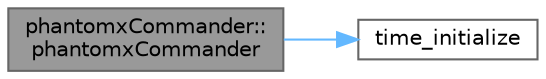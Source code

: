 digraph "phantomxCommander::phantomxCommander"
{
 // LATEX_PDF_SIZE
  bgcolor="transparent";
  edge [fontname=Helvetica,fontsize=10,labelfontname=Helvetica,labelfontsize=10];
  node [fontname=Helvetica,fontsize=10,shape=box,height=0.2,width=0.4];
  rankdir="LR";
  Node1 [id="Node000001",label="phantomxCommander::\lphantomxCommander",height=0.2,width=0.4,color="gray40", fillcolor="grey60", style="filled", fontcolor="black",tooltip=" "];
  Node1 -> Node2 [id="edge1_Node000001_Node000002",color="steelblue1",style="solid",tooltip=" "];
  Node2 [id="Node000002",label="time_initialize",height=0.2,width=0.4,color="grey40", fillcolor="white", style="filled",URL="$_time_manager_8cpp.html#a810046a0a4737b2c22245b905baf9512",tooltip="初期化"];
}
